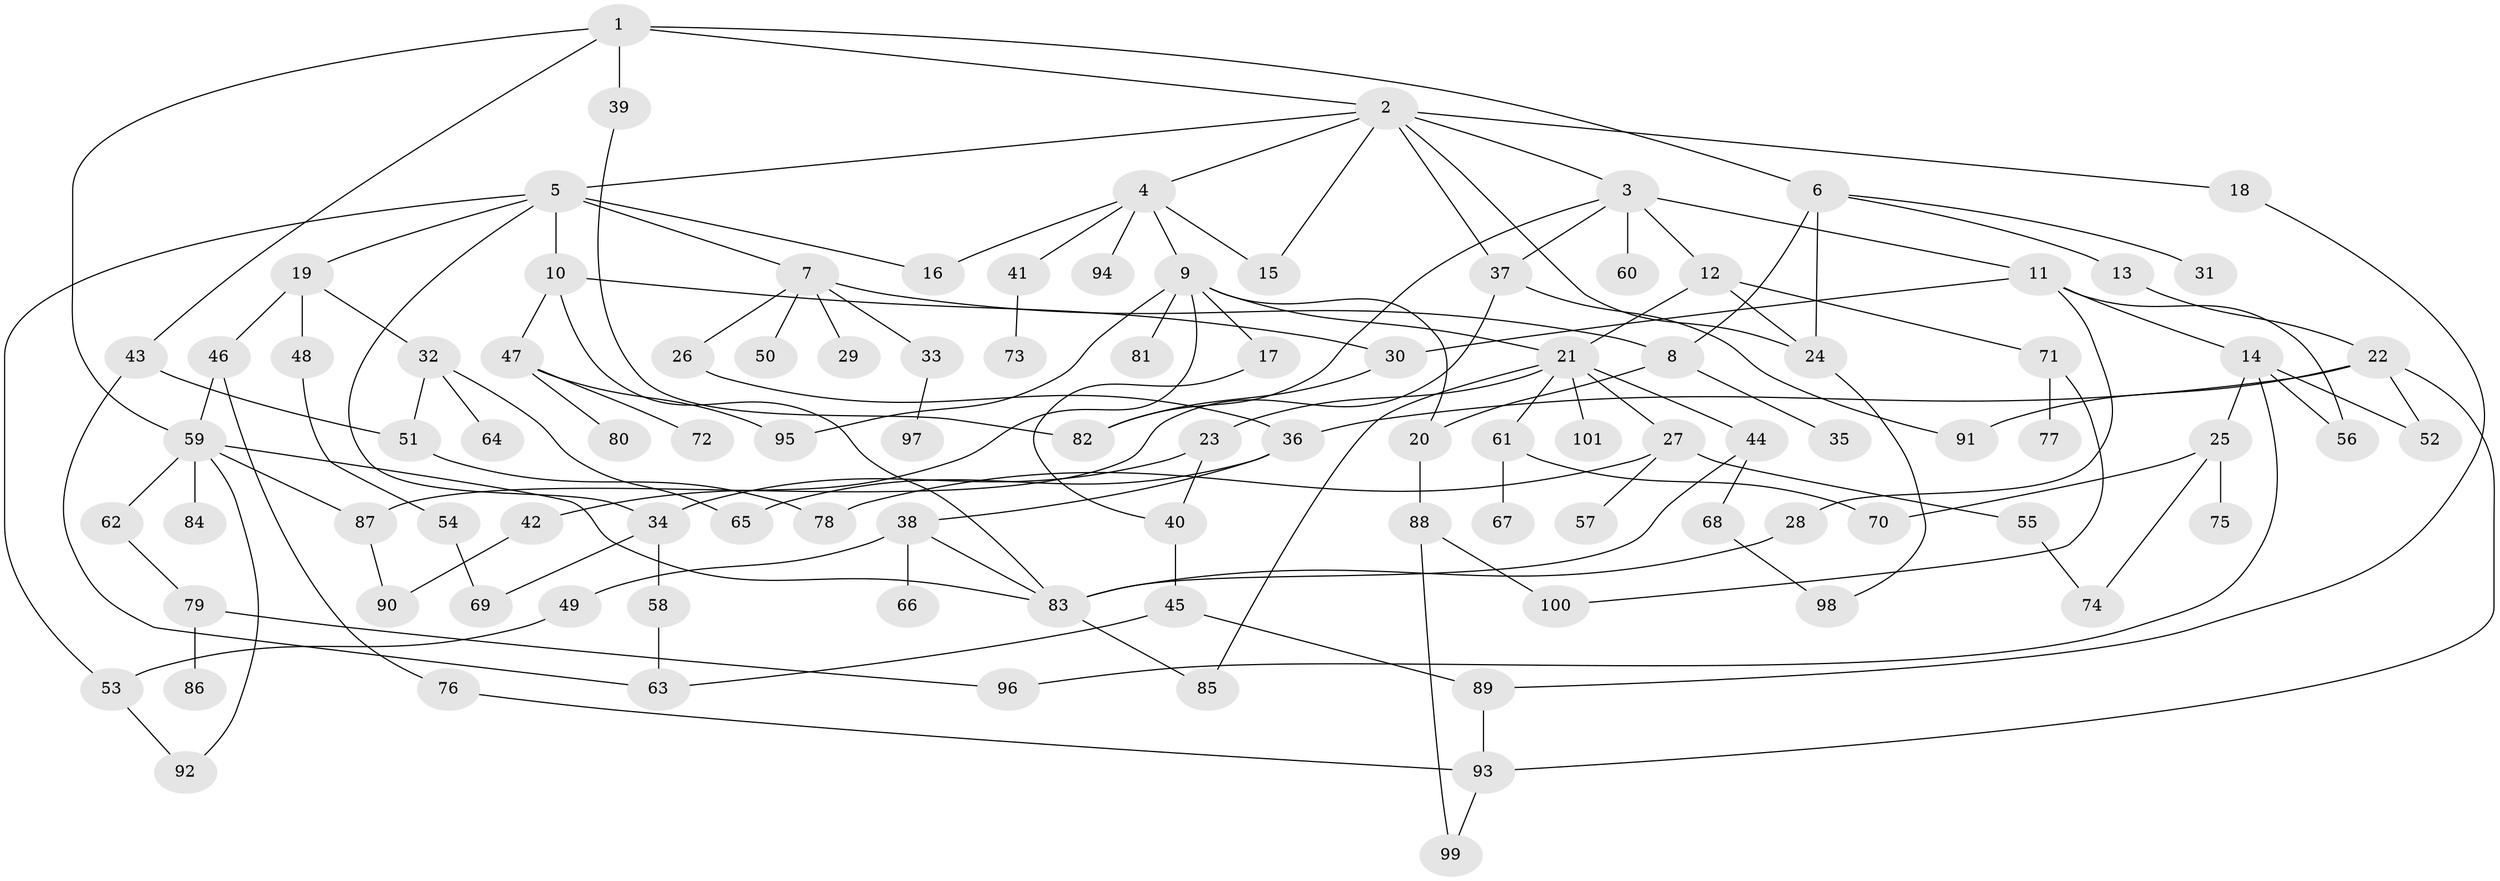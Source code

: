 // coarse degree distribution, {8: 0.0196078431372549, 7: 0.09803921568627451, 5: 0.11764705882352941, 2: 0.23529411764705882, 3: 0.1568627450980392, 6: 0.0392156862745098, 4: 0.19607843137254902, 1: 0.13725490196078433}
// Generated by graph-tools (version 1.1) at 2025/49/03/04/25 22:49:08]
// undirected, 101 vertices, 143 edges
graph export_dot {
  node [color=gray90,style=filled];
  1;
  2;
  3;
  4;
  5;
  6;
  7;
  8;
  9;
  10;
  11;
  12;
  13;
  14;
  15;
  16;
  17;
  18;
  19;
  20;
  21;
  22;
  23;
  24;
  25;
  26;
  27;
  28;
  29;
  30;
  31;
  32;
  33;
  34;
  35;
  36;
  37;
  38;
  39;
  40;
  41;
  42;
  43;
  44;
  45;
  46;
  47;
  48;
  49;
  50;
  51;
  52;
  53;
  54;
  55;
  56;
  57;
  58;
  59;
  60;
  61;
  62;
  63;
  64;
  65;
  66;
  67;
  68;
  69;
  70;
  71;
  72;
  73;
  74;
  75;
  76;
  77;
  78;
  79;
  80;
  81;
  82;
  83;
  84;
  85;
  86;
  87;
  88;
  89;
  90;
  91;
  92;
  93;
  94;
  95;
  96;
  97;
  98;
  99;
  100;
  101;
  1 -- 2;
  1 -- 6;
  1 -- 39;
  1 -- 43;
  1 -- 59;
  2 -- 3;
  2 -- 4;
  2 -- 5;
  2 -- 18;
  2 -- 24;
  2 -- 37;
  2 -- 15;
  3 -- 11;
  3 -- 12;
  3 -- 37;
  3 -- 60;
  3 -- 82;
  4 -- 9;
  4 -- 15;
  4 -- 41;
  4 -- 94;
  4 -- 16;
  5 -- 7;
  5 -- 10;
  5 -- 16;
  5 -- 19;
  5 -- 34;
  5 -- 53;
  6 -- 13;
  6 -- 31;
  6 -- 24;
  6 -- 8;
  7 -- 8;
  7 -- 26;
  7 -- 29;
  7 -- 33;
  7 -- 50;
  8 -- 20;
  8 -- 35;
  9 -- 17;
  9 -- 42;
  9 -- 81;
  9 -- 95;
  9 -- 21;
  9 -- 20;
  10 -- 30;
  10 -- 47;
  10 -- 83;
  11 -- 14;
  11 -- 28;
  11 -- 30;
  11 -- 56;
  12 -- 21;
  12 -- 71;
  12 -- 24;
  13 -- 22;
  14 -- 25;
  14 -- 52;
  14 -- 56;
  14 -- 96;
  17 -- 40;
  18 -- 89;
  19 -- 32;
  19 -- 46;
  19 -- 48;
  20 -- 88;
  21 -- 23;
  21 -- 27;
  21 -- 44;
  21 -- 61;
  21 -- 85;
  21 -- 101;
  22 -- 91;
  22 -- 93;
  22 -- 36;
  22 -- 52;
  23 -- 40;
  23 -- 34;
  24 -- 98;
  25 -- 75;
  25 -- 70;
  25 -- 74;
  26 -- 36;
  27 -- 55;
  27 -- 57;
  27 -- 78;
  28 -- 83;
  30 -- 82;
  32 -- 64;
  32 -- 65;
  32 -- 51;
  33 -- 97;
  34 -- 58;
  34 -- 69;
  36 -- 38;
  36 -- 65;
  37 -- 87;
  37 -- 91;
  38 -- 49;
  38 -- 66;
  38 -- 83;
  39 -- 82;
  40 -- 45;
  41 -- 73;
  42 -- 90;
  43 -- 51;
  43 -- 63;
  44 -- 68;
  44 -- 83;
  45 -- 89;
  45 -- 63;
  46 -- 59;
  46 -- 76;
  47 -- 72;
  47 -- 80;
  47 -- 95;
  48 -- 54;
  49 -- 53;
  51 -- 78;
  53 -- 92;
  54 -- 69;
  55 -- 74;
  58 -- 63;
  59 -- 62;
  59 -- 84;
  59 -- 92;
  59 -- 83;
  59 -- 87;
  61 -- 67;
  61 -- 70;
  62 -- 79;
  68 -- 98;
  71 -- 77;
  71 -- 100;
  76 -- 93;
  79 -- 86;
  79 -- 96;
  83 -- 85;
  87 -- 90;
  88 -- 99;
  88 -- 100;
  89 -- 93;
  93 -- 99;
}
